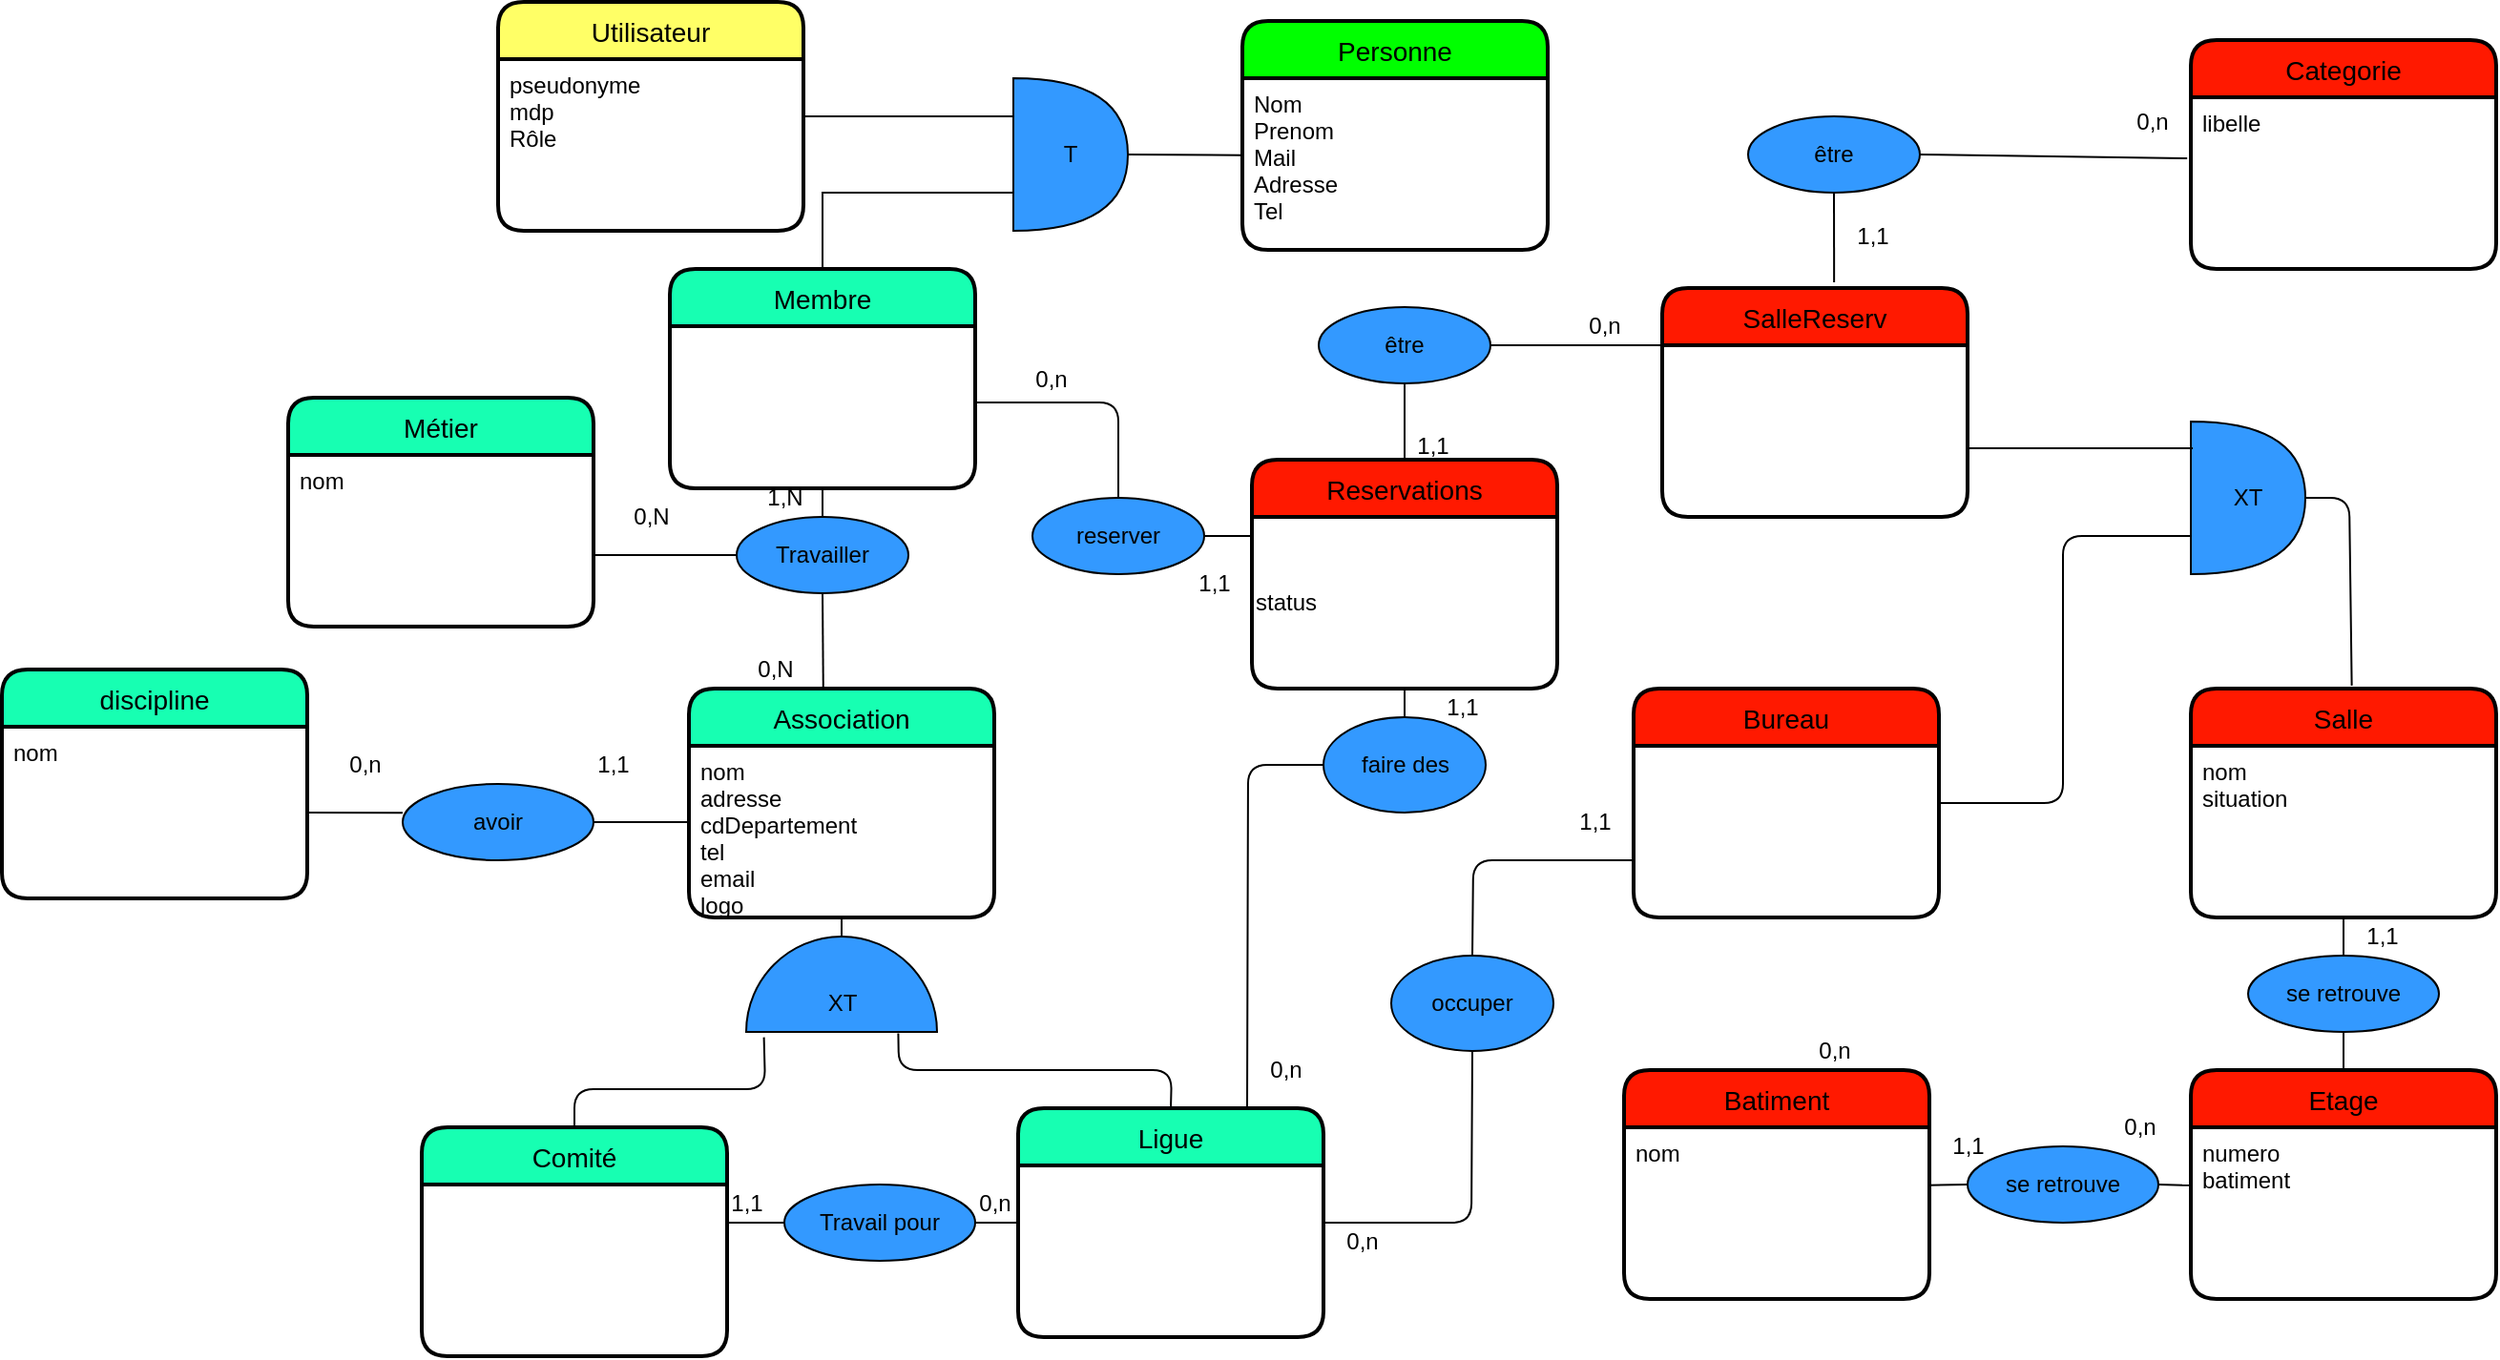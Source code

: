 <mxfile version="13.10.6" type="device"><diagram id="V7n5kk11dpD78co5E3PV" name="Page-1"><mxGraphModel dx="2996" dy="1679" grid="1" gridSize="10" guides="1" tooltips="1" connect="1" arrows="1" fold="1" page="1" pageScale="1" pageWidth="827" pageHeight="1169" math="0" shadow="0"><root><mxCell id="0"/><mxCell id="1" parent="0"/><mxCell id="Yw7Gs3e8zlpv3eEvC_c4-6" value="" style="verticalLabelPosition=bottom;verticalAlign=top;html=1;shape=mxgraph.basic.half_circle;fillColor=#3399FF;rotation=-180;" parent="1" vertex="1"><mxGeometry x="-1250" y="360" width="100" height="50" as="geometry"/></mxCell><mxCell id="Yw7Gs3e8zlpv3eEvC_c4-7" value="XT" style="text;html=1;align=center;verticalAlign=middle;resizable=0;points=[];autosize=1;" parent="1" vertex="1"><mxGeometry x="-1215" y="385" width="30" height="20" as="geometry"/></mxCell><mxCell id="Yw7Gs3e8zlpv3eEvC_c4-13" value="" style="endArrow=none;html=1;exitX=0.5;exitY=0;exitDx=0;exitDy=0;entryX=0.907;entryY=-0.056;entryDx=0;entryDy=0;entryPerimeter=0;" parent="1" source="1LlbHAHdIB8N41ggIBhJ-6" target="Yw7Gs3e8zlpv3eEvC_c4-6" edge="1"><mxGeometry width="50" height="50" relative="1" as="geometry"><mxPoint x="-1200" y="540" as="sourcePoint"/><mxPoint x="-1230" y="520" as="targetPoint"/><Array as="points"><mxPoint x="-1340" y="440"/><mxPoint x="-1240" y="440"/></Array></mxGeometry></mxCell><mxCell id="Yw7Gs3e8zlpv3eEvC_c4-17" value="" style="endArrow=none;html=1;entryX=0.203;entryY=-0.014;entryDx=0;entryDy=0;entryPerimeter=0;exitX=0.5;exitY=0;exitDx=0;exitDy=0;" parent="1" source="Yw7Gs3e8zlpv3eEvC_c4-9" target="Yw7Gs3e8zlpv3eEvC_c4-6" edge="1"><mxGeometry width="50" height="50" relative="1" as="geometry"><mxPoint x="-1280" y="550" as="sourcePoint"/><mxPoint x="-1344" y="490" as="targetPoint"/><Array as="points"><mxPoint x="-1027" y="430"/><mxPoint x="-1170" y="430"/></Array></mxGeometry></mxCell><mxCell id="Yw7Gs3e8zlpv3eEvC_c4-39" value="" style="endArrow=none;html=1;exitX=1;exitY=0.5;exitDx=0;exitDy=0;" parent="1" source="Yw7Gs3e8zlpv3eEvC_c4-38" edge="1"><mxGeometry width="50" height="50" relative="1" as="geometry"><mxPoint x="-1783" y="315" as="sourcePoint"/><mxPoint x="-1280" y="300" as="targetPoint"/></mxGeometry></mxCell><mxCell id="Yw7Gs3e8zlpv3eEvC_c4-64" value="" style="endArrow=none;html=1;exitX=0.5;exitY=1;exitDx=0;exitDy=0;exitPerimeter=0;entryX=0.5;entryY=1;entryDx=0;entryDy=0;" parent="1" source="Yw7Gs3e8zlpv3eEvC_c4-6" target="Yw7Gs3e8zlpv3eEvC_c4-2" edge="1"><mxGeometry width="50" height="50" relative="1" as="geometry"><mxPoint x="-1210" y="375" as="sourcePoint"/><mxPoint x="-1200" y="350" as="targetPoint"/></mxGeometry></mxCell><mxCell id="Yw7Gs3e8zlpv3eEvC_c4-65" value="" style="endArrow=none;html=1;exitX=0.5;exitY=1;exitDx=0;exitDy=0;entryX=0.5;entryY=0;entryDx=0;entryDy=0;" parent="1" source="Yw7Gs3e8zlpv3eEvC_c4-31" target="Yw7Gs3e8zlpv3eEvC_c4-66" edge="1"><mxGeometry width="50" height="50" relative="1" as="geometry"><mxPoint x="-1289.04" y="131.96" as="sourcePoint"/><mxPoint x="-1351" y="118" as="targetPoint"/></mxGeometry></mxCell><mxCell id="Yw7Gs3e8zlpv3eEvC_c4-66" value="Travailler" style="ellipse;whiteSpace=wrap;html=1;align=center;fillColor=#3399FF;" parent="1" vertex="1"><mxGeometry x="-1255" y="140" width="90" height="40" as="geometry"/></mxCell><mxCell id="qmh_8KloazA1ys2tvx6o-3" value="0,N" style="text;html=1;align=center;verticalAlign=middle;resizable=0;points=[];autosize=1;" parent="1" vertex="1"><mxGeometry x="-1255" y="210" width="40" height="20" as="geometry"/></mxCell><mxCell id="qmh_8KloazA1ys2tvx6o-4" value="1,1" style="text;html=1;align=center;verticalAlign=middle;resizable=0;points=[];autosize=1;" parent="1" vertex="1"><mxGeometry x="-1340" y="260" width="40" height="20" as="geometry"/></mxCell><mxCell id="qmh_8KloazA1ys2tvx6o-5" value="0,n" style="text;html=1;align=center;verticalAlign=middle;resizable=0;points=[];autosize=1;" parent="1" vertex="1"><mxGeometry x="-1470" y="260" width="40" height="20" as="geometry"/></mxCell><mxCell id="Yw7Gs3e8zlpv3eEvC_c4-38" value="avoir" style="ellipse;whiteSpace=wrap;html=1;align=center;fillColor=#3399FF;" parent="1" vertex="1"><mxGeometry x="-1430" y="280" width="100" height="40" as="geometry"/></mxCell><mxCell id="qmh_8KloazA1ys2tvx6o-6" value="" style="endArrow=none;html=1;exitX=1;exitY=0.5;exitDx=0;exitDy=0;entryX=0;entryY=0.378;entryDx=0;entryDy=0;entryPerimeter=0;" parent="1" source="Yw7Gs3e8zlpv3eEvC_c4-29" target="Yw7Gs3e8zlpv3eEvC_c4-38" edge="1"><mxGeometry width="50" height="50" relative="1" as="geometry"><mxPoint x="-1480" y="295" as="sourcePoint"/><mxPoint x="-1280" y="294.02" as="targetPoint"/></mxGeometry></mxCell><mxCell id="qmh_8KloazA1ys2tvx6o-2" value="1,N" style="text;html=1;align=center;verticalAlign=middle;resizable=0;points=[];autosize=1;" parent="1" vertex="1"><mxGeometry x="-1245" y="120" width="30" height="20" as="geometry"/></mxCell><mxCell id="Yw7Gs3e8zlpv3eEvC_c4-28" value="discipline" style="swimlane;childLayout=stackLayout;horizontal=1;startSize=30;horizontalStack=0;rounded=1;fontSize=14;fontStyle=0;strokeWidth=2;resizeParent=0;resizeLast=1;shadow=0;dashed=0;align=center;fillColor=#17FFB2;" parent="1" vertex="1"><mxGeometry x="-1640" y="220" width="160" height="120" as="geometry"/></mxCell><mxCell id="Yw7Gs3e8zlpv3eEvC_c4-29" value="nom" style="align=left;strokeColor=none;fillColor=none;spacingLeft=4;fontSize=12;verticalAlign=top;resizable=0;rotatable=0;part=1;" parent="Yw7Gs3e8zlpv3eEvC_c4-28" vertex="1"><mxGeometry y="30" width="160" height="90" as="geometry"/></mxCell><mxCell id="qmh_8KloazA1ys2tvx6o-23" value="" style="endArrow=none;html=1;entryX=0.5;entryY=1;entryDx=0;entryDy=0;exitX=0.5;exitY=0;exitDx=0;exitDy=0;" parent="1" source="qmh_8KloazA1ys2tvx6o-25" target="qmh_8KloazA1ys2tvx6o-11" edge="1"><mxGeometry width="50" height="50" relative="1" as="geometry"><mxPoint x="-1090" y="400" as="sourcePoint"/><mxPoint x="-1040" y="350" as="targetPoint"/></mxGeometry></mxCell><mxCell id="qmh_8KloazA1ys2tvx6o-10" value="Salle" style="swimlane;childLayout=stackLayout;horizontal=1;startSize=30;horizontalStack=0;rounded=1;fontSize=14;fontStyle=0;strokeWidth=2;resizeParent=0;resizeLast=1;shadow=0;dashed=0;align=center;fillColor=#FF1900;" parent="1" vertex="1"><mxGeometry x="-493" y="230" width="160" height="120" as="geometry"/></mxCell><mxCell id="qmh_8KloazA1ys2tvx6o-11" value="nom&#xA;situation&#xA;" style="align=left;strokeColor=none;fillColor=none;spacingLeft=4;fontSize=12;verticalAlign=top;resizable=0;rotatable=0;part=1;" parent="qmh_8KloazA1ys2tvx6o-10" vertex="1"><mxGeometry y="30" width="160" height="90" as="geometry"/></mxCell><mxCell id="qmh_8KloazA1ys2tvx6o-14" value="Batiment" style="swimlane;childLayout=stackLayout;horizontal=1;startSize=30;horizontalStack=0;rounded=1;fontSize=14;fontStyle=0;strokeWidth=2;resizeParent=0;resizeLast=1;shadow=0;dashed=0;align=center;fillColor=#FF1900;" parent="1" vertex="1"><mxGeometry x="-790" y="430" width="160" height="120" as="geometry"/></mxCell><mxCell id="qmh_8KloazA1ys2tvx6o-15" value="nom" style="align=left;strokeColor=none;fillColor=none;spacingLeft=4;fontSize=12;verticalAlign=top;resizable=0;rotatable=0;part=1;" parent="qmh_8KloazA1ys2tvx6o-14" vertex="1"><mxGeometry y="30" width="160" height="90" as="geometry"/></mxCell><mxCell id="qmh_8KloazA1ys2tvx6o-34" value="1,1" style="text;html=1;align=center;verticalAlign=middle;resizable=0;points=[];autosize=1;" parent="1" vertex="1"><mxGeometry x="-413" y="350" width="40" height="20" as="geometry"/></mxCell><mxCell id="qmh_8KloazA1ys2tvx6o-35" value="0,n" style="text;html=1;align=center;verticalAlign=middle;resizable=0;points=[];autosize=1;" parent="1" vertex="1"><mxGeometry x="-700" y="410" width="40" height="20" as="geometry"/></mxCell><mxCell id="qmh_8KloazA1ys2tvx6o-36" value="1,1" style="text;html=1;align=center;verticalAlign=middle;resizable=0;points=[];autosize=1;" parent="1" vertex="1"><mxGeometry x="-630" y="460" width="40" height="20" as="geometry"/></mxCell><mxCell id="qmh_8KloazA1ys2tvx6o-37" value="0,n" style="text;html=1;align=center;verticalAlign=middle;resizable=0;points=[];autosize=1;" parent="1" vertex="1"><mxGeometry x="-540" y="450" width="40" height="20" as="geometry"/></mxCell><mxCell id="1LlbHAHdIB8N41ggIBhJ-3" value="" style="endArrow=none;html=1;exitX=0;exitY=0.5;exitDx=0;exitDy=0;entryX=1.006;entryY=0.583;entryDx=0;entryDy=0;entryPerimeter=0;" parent="1" source="Yw7Gs3e8zlpv3eEvC_c4-66" target="1LlbHAHdIB8N41ggIBhJ-2" edge="1"><mxGeometry width="50" height="50" relative="1" as="geometry"><mxPoint x="-1430" y="150" as="sourcePoint"/><mxPoint x="-1270" y="370" as="targetPoint"/></mxGeometry></mxCell><mxCell id="1LlbHAHdIB8N41ggIBhJ-4" value="0,N" style="text;html=1;align=center;verticalAlign=middle;resizable=0;points=[];autosize=1;" parent="1" vertex="1"><mxGeometry x="-1320" y="130" width="40" height="20" as="geometry"/></mxCell><mxCell id="1LlbHAHdIB8N41ggIBhJ-5" value="" style="endArrow=none;html=1;exitX=0.44;exitY=0.006;exitDx=0;exitDy=0;exitPerimeter=0;" parent="1" source="Yw7Gs3e8zlpv3eEvC_c4-1" target="Yw7Gs3e8zlpv3eEvC_c4-66" edge="1"><mxGeometry width="50" height="50" relative="1" as="geometry"><mxPoint x="-1270" y="370" as="sourcePoint"/><mxPoint x="-1220" y="320" as="targetPoint"/></mxGeometry></mxCell><mxCell id="qmh_8KloazA1ys2tvx6o-12" value="Etage" style="swimlane;childLayout=stackLayout;horizontal=1;startSize=30;horizontalStack=0;rounded=1;fontSize=14;fontStyle=0;strokeWidth=2;resizeParent=0;resizeLast=1;shadow=0;dashed=0;align=center;fillColor=#FF1900;" parent="1" vertex="1"><mxGeometry x="-493" y="430" width="160" height="120" as="geometry"/></mxCell><mxCell id="qmh_8KloazA1ys2tvx6o-13" value="numero&#xA;batiment&#xA;" style="align=left;strokeColor=none;fillColor=none;spacingLeft=4;fontSize=12;verticalAlign=top;resizable=0;rotatable=0;part=1;" parent="qmh_8KloazA1ys2tvx6o-12" vertex="1"><mxGeometry y="30" width="160" height="90" as="geometry"/></mxCell><mxCell id="Yw7Gs3e8zlpv3eEvC_c4-1" value="Association" style="swimlane;childLayout=stackLayout;horizontal=1;startSize=30;horizontalStack=0;rounded=1;fontSize=14;fontStyle=0;strokeWidth=2;resizeParent=0;resizeLast=1;shadow=0;dashed=0;align=center;fillColor=#17FFB2;" parent="1" vertex="1"><mxGeometry x="-1280" y="230" width="160" height="120" as="geometry"><mxRectangle x="-1070" y="340" width="100" height="30" as="alternateBounds"/></mxGeometry></mxCell><mxCell id="Yw7Gs3e8zlpv3eEvC_c4-2" value="nom&#xA;adresse&#xA;cdDepartement&#xA;tel&#xA;email&#xA;logo&#xA;" style="align=left;strokeColor=none;fillColor=none;spacingLeft=4;fontSize=12;verticalAlign=top;resizable=0;rotatable=0;part=1;" parent="Yw7Gs3e8zlpv3eEvC_c4-1" vertex="1"><mxGeometry y="30" width="160" height="90" as="geometry"/></mxCell><mxCell id="1LlbHAHdIB8N41ggIBhJ-1" value="Métier" style="swimlane;childLayout=stackLayout;horizontal=1;startSize=30;horizontalStack=0;rounded=1;fontSize=14;fontStyle=0;strokeWidth=2;resizeParent=0;resizeLast=1;shadow=0;dashed=0;align=center;fillColor=#17FFB2;" parent="1" vertex="1"><mxGeometry x="-1490" y="77.5" width="160" height="120" as="geometry"/></mxCell><mxCell id="1LlbHAHdIB8N41ggIBhJ-2" value="nom" style="align=left;strokeColor=none;fillColor=none;spacingLeft=4;fontSize=12;verticalAlign=top;resizable=0;rotatable=0;part=1;" parent="1LlbHAHdIB8N41ggIBhJ-1" vertex="1"><mxGeometry y="30" width="160" height="90" as="geometry"/></mxCell><mxCell id="1dx14ooPHZ0PgVl7a9QO-11" value="T" style="shape=or;whiteSpace=wrap;html=1;fillColor=#3399FF;rotation=0;" parent="1" vertex="1"><mxGeometry x="-1110" y="-90" width="60" height="80" as="geometry"/></mxCell><mxCell id="1dx14ooPHZ0PgVl7a9QO-21" value="" style="endArrow=none;html=1;rounded=0;entryX=0;entryY=0.25;entryDx=0;entryDy=0;entryPerimeter=0;" parent="1" target="1dx14ooPHZ0PgVl7a9QO-11" edge="1"><mxGeometry relative="1" as="geometry"><mxPoint x="-1219" y="-70" as="sourcePoint"/><mxPoint x="-1430" y="-235" as="targetPoint"/><Array as="points"/></mxGeometry></mxCell><mxCell id="1dx14ooPHZ0PgVl7a9QO-22" value="" style="endArrow=none;html=1;rounded=0;exitX=0;exitY=0.75;exitDx=0;exitDy=0;exitPerimeter=0;entryX=0.5;entryY=0;entryDx=0;entryDy=0;" parent="1" source="1dx14ooPHZ0PgVl7a9QO-11" target="Yw7Gs3e8zlpv3eEvC_c4-31" edge="1"><mxGeometry relative="1" as="geometry"><mxPoint x="-1370" y="-40" as="sourcePoint"/><mxPoint x="-1210" y="-40" as="targetPoint"/><Array as="points"><mxPoint x="-1210" y="-30"/></Array></mxGeometry></mxCell><mxCell id="1dx14ooPHZ0PgVl7a9QO-23" value="" style="endArrow=none;html=1;rounded=0;exitX=1;exitY=0.5;exitDx=0;exitDy=0;exitPerimeter=0;entryX=0;entryY=0.448;entryDx=0;entryDy=0;entryPerimeter=0;" parent="1" source="1dx14ooPHZ0PgVl7a9QO-11" target="1dx14ooPHZ0PgVl7a9QO-20" edge="1"><mxGeometry relative="1" as="geometry"><mxPoint x="-1370" y="-40" as="sourcePoint"/><mxPoint x="-980" y="-50" as="targetPoint"/></mxGeometry></mxCell><mxCell id="1LlbHAHdIB8N41ggIBhJ-6" value="Comité" style="swimlane;childLayout=stackLayout;horizontal=1;startSize=30;horizontalStack=0;rounded=1;fontSize=14;fontStyle=0;strokeWidth=2;resizeParent=0;resizeLast=1;shadow=0;dashed=0;align=center;fillColor=#17FFB2;" parent="1" vertex="1"><mxGeometry x="-1420" y="460" width="160" height="120" as="geometry"/></mxCell><mxCell id="1dx14ooPHZ0PgVl7a9QO-24" value="" style="endArrow=none;html=1;rounded=0;entryX=0;entryY=0.5;entryDx=0;entryDy=0;" parent="1" target="Yw7Gs3e8zlpv3eEvC_c4-9" edge="1"><mxGeometry relative="1" as="geometry"><mxPoint x="-1260" y="510" as="sourcePoint"/><mxPoint x="-1100" y="512.5" as="targetPoint"/></mxGeometry></mxCell><mxCell id="1dx14ooPHZ0PgVl7a9QO-25" value="Travail pour" style="ellipse;whiteSpace=wrap;html=1;align=center;fillColor=#3399FF;" parent="1" vertex="1"><mxGeometry x="-1230" y="490" width="100" height="40" as="geometry"/></mxCell><mxCell id="Yw7Gs3e8zlpv3eEvC_c4-9" value="Ligue" style="swimlane;childLayout=stackLayout;horizontal=1;startSize=30;horizontalStack=0;rounded=1;fontSize=14;fontStyle=0;strokeWidth=2;resizeParent=0;resizeLast=1;shadow=0;dashed=0;align=center;fillColor=#17FFB2;" parent="1" vertex="1"><mxGeometry x="-1107.5" y="450" width="160" height="120" as="geometry"/></mxCell><mxCell id="1dx14ooPHZ0PgVl7a9QO-26" value="1,1" style="text;html=1;align=center;verticalAlign=middle;resizable=0;points=[];autosize=1;" parent="1" vertex="1"><mxGeometry x="-1270" y="490" width="40" height="20" as="geometry"/></mxCell><mxCell id="1dx14ooPHZ0PgVl7a9QO-27" value="0,n" style="text;html=1;align=center;verticalAlign=middle;resizable=0;points=[];autosize=1;" parent="1" vertex="1"><mxGeometry x="-1140" y="490" width="40" height="20" as="geometry"/></mxCell><mxCell id="riGCM--_QY3GAzfJet3a-3" value="Utilisateur" style="swimlane;childLayout=stackLayout;horizontal=1;startSize=30;horizontalStack=0;rounded=1;fontSize=14;fontStyle=0;strokeWidth=2;resizeParent=0;resizeLast=1;shadow=0;dashed=0;align=center;fillColor=#FFFF66;" parent="1" vertex="1"><mxGeometry x="-1380" y="-130" width="160" height="120" as="geometry"/></mxCell><mxCell id="riGCM--_QY3GAzfJet3a-4" value="pseudonyme&#xA;mdp&#xA;Rôle&#xA;" style="align=left;strokeColor=none;fillColor=none;spacingLeft=4;fontSize=12;verticalAlign=top;resizable=0;rotatable=0;part=1;" parent="riGCM--_QY3GAzfJet3a-3" vertex="1"><mxGeometry y="30" width="160" height="90" as="geometry"/></mxCell><mxCell id="1dx14ooPHZ0PgVl7a9QO-19" value="Personne" style="swimlane;childLayout=stackLayout;horizontal=1;startSize=30;horizontalStack=0;rounded=1;fontSize=14;fontStyle=0;strokeWidth=2;resizeParent=0;resizeLast=1;shadow=0;dashed=0;align=center;fillColor=#00FF00;" parent="1" vertex="1"><mxGeometry x="-990" y="-120" width="160" height="120" as="geometry"/></mxCell><mxCell id="1dx14ooPHZ0PgVl7a9QO-20" value="Nom&#xA;Prenom&#xA;Mail&#xA;Adresse&#xA;Tel&#xA;" style="align=left;strokeColor=none;fillColor=none;spacingLeft=4;fontSize=12;verticalAlign=top;resizable=0;rotatable=0;part=1;" parent="1dx14ooPHZ0PgVl7a9QO-19" vertex="1"><mxGeometry y="30" width="160" height="90" as="geometry"/></mxCell><mxCell id="Yw7Gs3e8zlpv3eEvC_c4-31" value="Membre" style="swimlane;childLayout=stackLayout;horizontal=1;startSize=30;horizontalStack=0;rounded=1;fontSize=14;fontStyle=0;strokeWidth=2;resizeParent=0;resizeLast=1;shadow=0;dashed=0;align=center;fillColor=#17FFB2;" parent="1" vertex="1"><mxGeometry x="-1290" y="10" width="160" height="115" as="geometry"/></mxCell><mxCell id="qmh_8KloazA1ys2tvx6o-26" value="se retrouve" style="ellipse;whiteSpace=wrap;html=1;align=center;fillColor=#3399FF;" parent="1" vertex="1"><mxGeometry x="-610" y="470" width="100" height="40" as="geometry"/></mxCell><mxCell id="St9jToCvtXJKzPoHR6Xf-1" value="" style="endArrow=none;html=1;exitX=0.996;exitY=0.338;exitDx=0;exitDy=0;entryX=0;entryY=0.5;entryDx=0;entryDy=0;exitPerimeter=0;" parent="1" source="qmh_8KloazA1ys2tvx6o-15" target="qmh_8KloazA1ys2tvx6o-26" edge="1"><mxGeometry width="50" height="50" relative="1" as="geometry"><mxPoint x="-500" y="482.5" as="sourcePoint"/><mxPoint x="-630" y="482.5" as="targetPoint"/></mxGeometry></mxCell><mxCell id="St9jToCvtXJKzPoHR6Xf-2" value="" style="shape=or;whiteSpace=wrap;html=1;fillColor=#3399FF;rotation=0;" parent="1" vertex="1"><mxGeometry x="-493" y="90" width="60" height="80" as="geometry"/></mxCell><mxCell id="St9jToCvtXJKzPoHR6Xf-3" value="XT" style="text;html=1;strokeColor=none;fillColor=none;align=center;verticalAlign=middle;whiteSpace=wrap;rounded=0;" parent="1" vertex="1"><mxGeometry x="-483" y="120" width="40" height="20" as="geometry"/></mxCell><mxCell id="St9jToCvtXJKzPoHR6Xf-4" value="" style="endArrow=none;html=1;entryX=1;entryY=0.5;entryDx=0;entryDy=0;entryPerimeter=0;exitX=0.527;exitY=-0.013;exitDx=0;exitDy=0;exitPerimeter=0;" parent="1" source="qmh_8KloazA1ys2tvx6o-10" target="St9jToCvtXJKzPoHR6Xf-2" edge="1"><mxGeometry width="50" height="50" relative="1" as="geometry"><mxPoint x="-770" y="330" as="sourcePoint"/><mxPoint x="-720" y="280" as="targetPoint"/><Array as="points"><mxPoint x="-410" y="130"/></Array></mxGeometry></mxCell><mxCell id="St9jToCvtXJKzPoHR6Xf-5" value="SalleReserv" style="swimlane;childLayout=stackLayout;horizontal=1;startSize=30;horizontalStack=0;rounded=1;fontSize=14;fontStyle=0;strokeWidth=2;resizeParent=0;resizeLast=1;shadow=0;dashed=0;align=center;fillColor=#FF1900;" parent="1" vertex="1"><mxGeometry x="-770" y="20" width="160" height="120" as="geometry"/></mxCell><mxCell id="qmh_8KloazA1ys2tvx6o-25" value="se retrouve" style="ellipse;whiteSpace=wrap;html=1;align=center;fillColor=#3399FF;" parent="1" vertex="1"><mxGeometry x="-463" y="370" width="100" height="40" as="geometry"/></mxCell><mxCell id="St9jToCvtXJKzPoHR6Xf-7" value="" style="endArrow=none;html=1;entryX=0.5;entryY=1;entryDx=0;entryDy=0;exitX=0.5;exitY=0;exitDx=0;exitDy=0;" parent="1" source="qmh_8KloazA1ys2tvx6o-12" target="qmh_8KloazA1ys2tvx6o-25" edge="1"><mxGeometry width="50" height="50" relative="1" as="geometry"><mxPoint x="-413" y="430" as="sourcePoint"/><mxPoint x="-413" y="350" as="targetPoint"/></mxGeometry></mxCell><mxCell id="St9jToCvtXJKzPoHR6Xf-8" value="" style="endArrow=none;html=1;exitX=1;exitY=0.5;exitDx=0;exitDy=0;entryX=-0.006;entryY=0.338;entryDx=0;entryDy=0;entryPerimeter=0;" parent="1" source="qmh_8KloazA1ys2tvx6o-26" target="qmh_8KloazA1ys2tvx6o-13" edge="1"><mxGeometry width="50" height="50" relative="1" as="geometry"><mxPoint x="-870" y="400" as="sourcePoint"/><mxPoint x="-820" y="350" as="targetPoint"/></mxGeometry></mxCell><mxCell id="St9jToCvtXJKzPoHR6Xf-9" value="" style="endArrow=none;html=1;entryX=0.017;entryY=0.175;entryDx=0;entryDy=0;entryPerimeter=0;" parent="1" target="St9jToCvtXJKzPoHR6Xf-2" edge="1"><mxGeometry width="50" height="50" relative="1" as="geometry"><mxPoint x="-610" y="104" as="sourcePoint"/><mxPoint x="-820" y="140" as="targetPoint"/></mxGeometry></mxCell><mxCell id="St9jToCvtXJKzPoHR6Xf-10" value="Bureau" style="swimlane;childLayout=stackLayout;horizontal=1;startSize=30;horizontalStack=0;rounded=1;fontSize=14;fontStyle=0;strokeWidth=2;resizeParent=0;resizeLast=1;shadow=0;dashed=0;align=center;fillColor=#FF1900;" parent="1" vertex="1"><mxGeometry x="-785" y="230" width="160" height="120" as="geometry"/></mxCell><mxCell id="St9jToCvtXJKzPoHR6Xf-11" value="" style="endArrow=none;html=1;entryX=0;entryY=0.75;entryDx=0;entryDy=0;entryPerimeter=0;exitX=1;exitY=0.5;exitDx=0;exitDy=0;" parent="1" source="St9jToCvtXJKzPoHR6Xf-10" target="St9jToCvtXJKzPoHR6Xf-2" edge="1"><mxGeometry width="50" height="50" relative="1" as="geometry"><mxPoint x="-870" y="280" as="sourcePoint"/><mxPoint x="-820" y="230" as="targetPoint"/><Array as="points"><mxPoint x="-560" y="290"/><mxPoint x="-560" y="150"/></Array></mxGeometry></mxCell><mxCell id="St9jToCvtXJKzPoHR6Xf-13" value="Reservations" style="swimlane;childLayout=stackLayout;horizontal=1;startSize=30;horizontalStack=0;rounded=1;fontSize=14;fontStyle=0;strokeWidth=2;resizeParent=0;resizeLast=1;shadow=0;dashed=0;align=center;fillColor=#FF1900;" parent="1" vertex="1"><mxGeometry x="-985" y="110" width="160" height="120" as="geometry"/></mxCell><mxCell id="I0XOAsf9amQT4fseK3dk-9" value="status" style="text;html=1;align=left;verticalAlign=middle;resizable=0;points=[];autosize=1;" vertex="1" parent="St9jToCvtXJKzPoHR6Xf-13"><mxGeometry y="30" width="160" height="90" as="geometry"/></mxCell><mxCell id="St9jToCvtXJKzPoHR6Xf-15" value="être" style="ellipse;whiteSpace=wrap;html=1;align=center;fillColor=#3399FF;" parent="1" vertex="1"><mxGeometry x="-950" y="30" width="90" height="40" as="geometry"/></mxCell><mxCell id="St9jToCvtXJKzPoHR6Xf-17" value="" style="endArrow=none;html=1;entryX=0;entryY=0.25;entryDx=0;entryDy=0;exitX=1;exitY=0.5;exitDx=0;exitDy=0;" parent="1" source="St9jToCvtXJKzPoHR6Xf-15" target="St9jToCvtXJKzPoHR6Xf-5" edge="1"><mxGeometry width="50" height="50" relative="1" as="geometry"><mxPoint x="-770" y="280" as="sourcePoint"/><mxPoint x="-720" y="230" as="targetPoint"/></mxGeometry></mxCell><mxCell id="St9jToCvtXJKzPoHR6Xf-19" value="" style="endArrow=none;html=1;entryX=0.5;entryY=0;entryDx=0;entryDy=0;exitX=0.5;exitY=1;exitDx=0;exitDy=0;" parent="1" source="St9jToCvtXJKzPoHR6Xf-15" target="St9jToCvtXJKzPoHR6Xf-13" edge="1"><mxGeometry width="50" height="50" relative="1" as="geometry"><mxPoint x="-850" y="60" as="sourcePoint"/><mxPoint x="-760" y="60" as="targetPoint"/></mxGeometry></mxCell><mxCell id="St9jToCvtXJKzPoHR6Xf-20" value="0,n" style="text;html=1;strokeColor=none;fillColor=none;align=center;verticalAlign=middle;whiteSpace=wrap;rounded=0;" parent="1" vertex="1"><mxGeometry x="-820" y="30" width="40" height="20" as="geometry"/></mxCell><mxCell id="St9jToCvtXJKzPoHR6Xf-21" value="&lt;div&gt;1,1&lt;/div&gt;&lt;div&gt;&lt;br&gt;&lt;/div&gt;" style="text;html=1;strokeColor=none;fillColor=none;align=center;verticalAlign=middle;whiteSpace=wrap;rounded=0;" parent="1" vertex="1"><mxGeometry x="-910" y="100" width="40" height="20" as="geometry"/></mxCell><mxCell id="St9jToCvtXJKzPoHR6Xf-22" value="faire des" style="ellipse;whiteSpace=wrap;html=1;fillColor=#3399FF;" parent="1" vertex="1"><mxGeometry x="-947.5" y="245" width="85" height="50" as="geometry"/></mxCell><mxCell id="St9jToCvtXJKzPoHR6Xf-23" value="" style="endArrow=none;html=1;entryX=0.5;entryY=1;entryDx=0;entryDy=0;exitX=0.5;exitY=0;exitDx=0;exitDy=0;" parent="1" source="St9jToCvtXJKzPoHR6Xf-22" target="St9jToCvtXJKzPoHR6Xf-13" edge="1"><mxGeometry width="50" height="50" relative="1" as="geometry"><mxPoint x="-770" y="330" as="sourcePoint"/><mxPoint x="-720" y="280" as="targetPoint"/></mxGeometry></mxCell><mxCell id="St9jToCvtXJKzPoHR6Xf-24" value="" style="endArrow=none;html=1;exitX=0;exitY=0.5;exitDx=0;exitDy=0;entryX=0.75;entryY=0;entryDx=0;entryDy=0;" parent="1" source="St9jToCvtXJKzPoHR6Xf-22" target="Yw7Gs3e8zlpv3eEvC_c4-9" edge="1"><mxGeometry width="50" height="50" relative="1" as="geometry"><mxPoint x="-895" y="265" as="sourcePoint"/><mxPoint x="-1119" y="270" as="targetPoint"/><Array as="points"><mxPoint x="-987" y="270"/></Array></mxGeometry></mxCell><mxCell id="St9jToCvtXJKzPoHR6Xf-26" value="occuper" style="ellipse;whiteSpace=wrap;html=1;fillColor=#3399FF;" parent="1" vertex="1"><mxGeometry x="-912" y="370" width="85" height="50" as="geometry"/></mxCell><mxCell id="St9jToCvtXJKzPoHR6Xf-27" value="" style="endArrow=none;html=1;entryX=0.5;entryY=0;entryDx=0;entryDy=0;exitX=0;exitY=0.75;exitDx=0;exitDy=0;" parent="1" source="St9jToCvtXJKzPoHR6Xf-10" target="St9jToCvtXJKzPoHR6Xf-26" edge="1"><mxGeometry width="50" height="50" relative="1" as="geometry"><mxPoint x="-770" y="320" as="sourcePoint"/><mxPoint x="-1119.04" y="322.01" as="targetPoint"/><Array as="points"><mxPoint x="-869" y="320"/></Array></mxGeometry></mxCell><mxCell id="St9jToCvtXJKzPoHR6Xf-28" value="0,n" style="text;html=1;strokeColor=none;fillColor=none;align=center;verticalAlign=middle;whiteSpace=wrap;rounded=0;" parent="1" vertex="1"><mxGeometry x="-947.5" y="510" width="40" height="20" as="geometry"/></mxCell><mxCell id="St9jToCvtXJKzPoHR6Xf-29" value="1,1" style="text;html=1;align=center;verticalAlign=middle;resizable=0;points=[];autosize=1;" parent="1" vertex="1"><mxGeometry x="-890" y="230" width="30" height="20" as="geometry"/></mxCell><mxCell id="St9jToCvtXJKzPoHR6Xf-30" value="1,1" style="text;html=1;strokeColor=none;fillColor=none;align=center;verticalAlign=middle;whiteSpace=wrap;rounded=0;" parent="1" vertex="1"><mxGeometry x="-825" y="290" width="40" height="20" as="geometry"/></mxCell><mxCell id="St9jToCvtXJKzPoHR6Xf-31" value="0,n" style="text;html=1;strokeColor=none;fillColor=none;align=center;verticalAlign=middle;whiteSpace=wrap;rounded=0;" parent="1" vertex="1"><mxGeometry x="-987.5" y="420" width="40" height="20" as="geometry"/></mxCell><mxCell id="St9jToCvtXJKzPoHR6Xf-37" value="Categorie" style="swimlane;childLayout=stackLayout;horizontal=1;startSize=30;horizontalStack=0;rounded=1;fontSize=14;fontStyle=0;strokeWidth=2;resizeParent=0;resizeLast=1;shadow=0;dashed=0;align=center;fillColor=#FF1900;" parent="1" vertex="1"><mxGeometry x="-493" y="-110" width="160" height="120" as="geometry"/></mxCell><mxCell id="St9jToCvtXJKzPoHR6Xf-38" value="libelle" style="align=left;strokeColor=none;fillColor=none;spacingLeft=4;fontSize=12;verticalAlign=top;resizable=0;rotatable=0;part=1;" parent="St9jToCvtXJKzPoHR6Xf-37" vertex="1"><mxGeometry y="30" width="160" height="90" as="geometry"/></mxCell><mxCell id="St9jToCvtXJKzPoHR6Xf-39" value="être" style="ellipse;whiteSpace=wrap;html=1;align=center;fillColor=#3399FF;" parent="1" vertex="1"><mxGeometry x="-725" y="-70" width="90" height="40" as="geometry"/></mxCell><mxCell id="St9jToCvtXJKzPoHR6Xf-40" value="" style="endArrow=none;html=1;entryX=-0.012;entryY=0.356;entryDx=0;entryDy=0;exitX=1;exitY=0.5;exitDx=0;exitDy=0;entryPerimeter=0;" parent="1" source="St9jToCvtXJKzPoHR6Xf-39" target="St9jToCvtXJKzPoHR6Xf-38" edge="1"><mxGeometry width="50" height="50" relative="1" as="geometry"><mxPoint x="-770" y="160" as="sourcePoint"/><mxPoint x="-720" y="110" as="targetPoint"/></mxGeometry></mxCell><mxCell id="St9jToCvtXJKzPoHR6Xf-41" value="" style="endArrow=none;html=1;entryX=0.563;entryY=-0.025;entryDx=0;entryDy=0;exitX=0.5;exitY=1;exitDx=0;exitDy=0;entryPerimeter=0;" parent="1" source="St9jToCvtXJKzPoHR6Xf-39" target="St9jToCvtXJKzPoHR6Xf-5" edge="1"><mxGeometry width="50" height="50" relative="1" as="geometry"><mxPoint x="-625" y="-40" as="sourcePoint"/><mxPoint x="-484.92" y="-37.96" as="targetPoint"/></mxGeometry></mxCell><mxCell id="St9jToCvtXJKzPoHR6Xf-42" value="&lt;div&gt;0,n&lt;/div&gt;&lt;div&gt;&lt;br&gt;&lt;/div&gt;" style="text;html=1;strokeColor=none;fillColor=none;align=center;verticalAlign=middle;whiteSpace=wrap;rounded=0;" parent="1" vertex="1"><mxGeometry x="-533" y="-70" width="40" height="20" as="geometry"/></mxCell><mxCell id="St9jToCvtXJKzPoHR6Xf-43" value="&lt;div&gt;1,1&lt;/div&gt;&lt;div&gt;&lt;br&gt;&lt;/div&gt;" style="text;html=1;align=center;verticalAlign=middle;resizable=0;points=[];autosize=1;" parent="1" vertex="1"><mxGeometry x="-675" y="-15" width="30" height="30" as="geometry"/></mxCell><mxCell id="ixKQ_ywTz5an8T7yrCfj-1" value="" style="endArrow=none;html=1;entryX=0.5;entryY=1;entryDx=0;entryDy=0;exitX=1;exitY=0.5;exitDx=0;exitDy=0;" parent="1" source="Yw7Gs3e8zlpv3eEvC_c4-9" target="St9jToCvtXJKzPoHR6Xf-26" edge="1"><mxGeometry width="50" height="50" relative="1" as="geometry"><mxPoint x="-775" y="330" as="sourcePoint"/><mxPoint x="-859.5" y="380" as="targetPoint"/><Array as="points"><mxPoint x="-870" y="510"/></Array></mxGeometry></mxCell><mxCell id="I0XOAsf9amQT4fseK3dk-1" value="" style="endArrow=none;html=1;exitX=0.5;exitY=0;exitDx=0;exitDy=0;" edge="1" parent="1" source="I0XOAsf9amQT4fseK3dk-2"><mxGeometry width="50" height="50" relative="1" as="geometry"><mxPoint x="-950" y="240" as="sourcePoint"/><mxPoint x="-1130" y="80" as="targetPoint"/><Array as="points"><mxPoint x="-1055" y="80"/></Array></mxGeometry></mxCell><mxCell id="I0XOAsf9amQT4fseK3dk-2" value="reserver" style="ellipse;whiteSpace=wrap;html=1;align=center;fillColor=#3399FF;" vertex="1" parent="1"><mxGeometry x="-1100" y="130" width="90" height="40" as="geometry"/></mxCell><mxCell id="I0XOAsf9amQT4fseK3dk-3" value="" style="endArrow=none;html=1;entryX=1;entryY=0.5;entryDx=0;entryDy=0;" edge="1" parent="1" target="I0XOAsf9amQT4fseK3dk-2"><mxGeometry width="50" height="50" relative="1" as="geometry"><mxPoint x="-985" y="150" as="sourcePoint"/><mxPoint x="-1130" y="80.0" as="targetPoint"/></mxGeometry></mxCell><mxCell id="I0XOAsf9amQT4fseK3dk-4" value="0,n" style="text;html=1;strokeColor=none;fillColor=none;align=center;verticalAlign=middle;whiteSpace=wrap;rounded=0;" vertex="1" parent="1"><mxGeometry x="-1110" y="57.5" width="40" height="20" as="geometry"/></mxCell><mxCell id="I0XOAsf9amQT4fseK3dk-6" value="&lt;div&gt;1,1&lt;/div&gt;" style="text;html=1;align=center;verticalAlign=middle;resizable=0;points=[];autosize=1;" vertex="1" parent="1"><mxGeometry x="-1020" y="165" width="30" height="20" as="geometry"/></mxCell></root></mxGraphModel></diagram></mxfile>